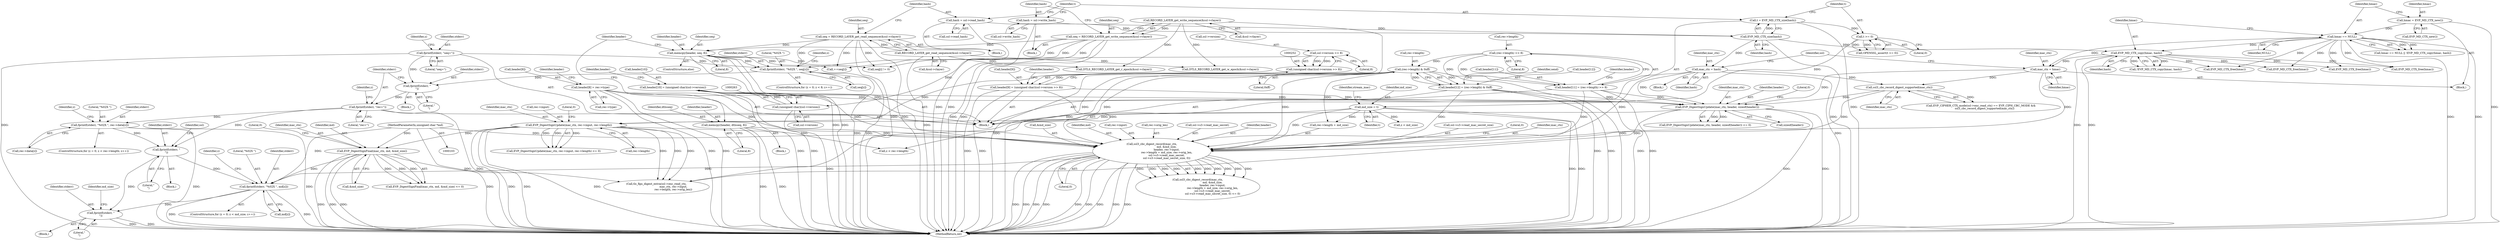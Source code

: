 digraph "0_openssl_4ad93618d26a3ea23d36ad5498ff4f59eff3a4d2_3@API" {
"1000501" [label="(Call,fprintf(stderr, \"\n\"))"];
"1000495" [label="(Call,fprintf(stderr, \"%02X \", md[z]))"];
"1000455" [label="(Call,fprintf(stderr, \"\n\"))"];
"1000431" [label="(Call,fprintf(stderr, \"rec=\"))"];
"1000428" [label="(Call,fprintf(stderr, \"\n\"))"];
"1000408" [label="(Call,fprintf(stderr, \"seq=\"))"];
"1000422" [label="(Call,fprintf(stderr, \"%02X \", seq[z]))"];
"1000236" [label="(Call,memcpy(header, seq, 8))"];
"1000138" [label="(Call,seq = RECORD_LAYER_get_write_sequence(&ssl->rlayer))"];
"1000140" [label="(Call,RECORD_LAYER_get_write_sequence(&ssl->rlayer))"];
"1000152" [label="(Call,seq = RECORD_LAYER_get_read_sequence(&ssl->rlayer))"];
"1000154" [label="(Call,RECORD_LAYER_get_read_sequence(&ssl->rlayer))"];
"1000447" [label="(Call,fprintf(stderr, \"%02X \", rec->data[z]))"];
"1000363" [label="(Call,EVP_DigestSignFinal(mac_ctx, md, &md_size))"];
"1000353" [label="(Call,EVP_DigestSignUpdate(mac_ctx, rec->input, rec->length))"];
"1000345" [label="(Call,EVP_DigestSignUpdate(mac_ctx, header, sizeof(header)))"];
"1000178" [label="(Call,mac_ctx = hash)"];
"1000166" [label="(Call,EVP_MD_CTX_size(hash))"];
"1000159" [label="(Call,hash = ssl->read_hash)"];
"1000145" [label="(Call,hash = ssl->write_hash)"];
"1000300" [label="(Call,ssl3_cbc_record_digest_supported(mac_ctx))"];
"1000198" [label="(Call,mac_ctx = hmac)"];
"1000188" [label="(Call,hmac == NULL)"];
"1000183" [label="(Call,hmac = EVP_MD_CTX_new())"];
"1000192" [label="(Call,EVP_MD_CTX_copy(hmac, hash))"];
"1000267" [label="(Call,header[11] = (rec->length) >> 8)"];
"1000271" [label="(Call,(rec->length) >> 8)"];
"1000276" [label="(Call,header[12] = (rec->length) & 0xff)"];
"1000280" [label="(Call,(rec->length) & 0xff)"];
"1000240" [label="(Call,header[8] = rec->type)"];
"1000258" [label="(Call,header[10] = (unsigned char)(ssl->version))"];
"1000262" [label="(Call,(unsigned char)(ssl->version))"];
"1000253" [label="(Call,ssl->version >> 8)"];
"1000247" [label="(Call,header[9] = (unsigned char)(ssl->version >> 8))"];
"1000251" [label="(Call,(unsigned char)(ssl->version >> 8))"];
"1000106" [label="(MethodParameterIn,unsigned char *md)"];
"1000305" [label="(Call,ssl3_cbc_digest_record(mac_ctx,\n                                   md, &md_size,\n                                   header, rec->input,\n                                   rec->length + md_size, rec->orig_len,\n                                   ssl->s3->read_mac_secret,\n                                   ssl->s3->read_mac_secret_size, 0))"];
"1000231" [label="(Call,memcpy(header, dtlsseq, 8))"];
"1000172" [label="(Call,md_size = t)"];
"1000169" [label="(Call,t >= 0)"];
"1000164" [label="(Call,t = EVP_MD_CTX_size(hash))"];
"1000108" [label="(Block,)"];
"1000249" [label="(Identifier,header)"];
"1000365" [label="(Identifier,md)"];
"1000494" [label="(Identifier,z)"];
"1000189" [label="(Identifier,hmac)"];
"1000401" [label="(Call,EVP_MD_CTX_free(hmac))"];
"1000308" [label="(Call,&md_size)"];
"1000199" [label="(Identifier,mac_ctx)"];
"1000235" [label="(ControlStructure,else)"];
"1000288" [label="(Identifier,send)"];
"1000180" [label="(Identifier,hash)"];
"1000449" [label="(Literal,\"%02X \")"];
"1000506" [label="(MethodReturn,int)"];
"1000293" [label="(Call,EVP_CIPHER_CTX_mode(ssl->enc_read_ctx) == EVP_CIPH_CBC_MODE &&\n         ssl3_cbc_record_digest_supported(mac_ctx))"];
"1000362" [label="(Call,EVP_DigestSignFinal(mac_ctx, md, &md_size) <= 0)"];
"1000363" [label="(Call,EVP_DigestSignFinal(mac_ctx, md, &md_size))"];
"1000191" [label="(Call,!EVP_MD_CTX_copy(hmac, hash))"];
"1000304" [label="(Call,ssl3_cbc_digest_record(mac_ctx,\n                                   md, &md_size,\n                                   header, rec->input,\n                                   rec->length + md_size, rec->orig_len,\n                                   ssl->s3->read_mac_secret,\n                                   ssl->s3->read_mac_secret_size, 0) <= 0)"];
"1000254" [label="(Call,ssl->version)"];
"1000495" [label="(Call,fprintf(stderr, \"%02X \", md[z]))"];
"1000137" [label="(Block,)"];
"1000176" [label="(Identifier,stream_mac)"];
"1000187" [label="(Call,hmac == NULL || !EVP_MD_CTX_copy(hmac, hash))"];
"1000345" [label="(Call,EVP_DigestSignUpdate(mac_ctx, header, sizeof(header)))"];
"1000505" [label="(Identifier,md_size)"];
"1000352" [label="(Call,EVP_DigestSignUpdate(mac_ctx, rec->input, rec->length) <= 0)"];
"1000161" [label="(Call,ssl->read_hash)"];
"1000415" [label="(Identifier,z)"];
"1000218" [label="(Call,DTLS_RECORD_LAYER_get_r_epoch(&ssl->rlayer))"];
"1000271" [label="(Call,(rec->length) >> 8)"];
"1000139" [label="(Identifier,seq)"];
"1000154" [label="(Call,RECORD_LAYER_get_read_sequence(&ssl->rlayer))"];
"1000436" [label="(ControlStructure,for (z = 0; z < rec->length; z++))"];
"1000314" [label="(Call,rec->length + md_size)"];
"1000153" [label="(Identifier,seq)"];
"1000188" [label="(Call,hmac == NULL)"];
"1000433" [label="(Literal,\"rec=\")"];
"1000361" [label="(Literal,0)"];
"1000307" [label="(Identifier,md)"];
"1000277" [label="(Call,header[12])"];
"1000502" [label="(Identifier,stderr)"];
"1000455" [label="(Call,fprintf(stderr, \"\n\"))"];
"1000204" [label="(Block,)"];
"1000182" [label="(Block,)"];
"1000461" [label="(Identifier,ssl)"];
"1000179" [label="(Identifier,mac_ctx)"];
"1000421" [label="(Identifier,z)"];
"1000232" [label="(Identifier,header)"];
"1000478" [label="(Call,seq[i] != 0)"];
"1000498" [label="(Call,md[z])"];
"1000275" [label="(Literal,8)"];
"1000354" [label="(Identifier,mac_ctx)"];
"1000174" [label="(Identifier,t)"];
"1000413" [label="(ControlStructure,for (z = 0; z < 8; z++))"];
"1000236" [label="(Call,memcpy(header, seq, 8))"];
"1000253" [label="(Call,ssl->version >> 8)"];
"1000178" [label="(Call,mac_ctx = hash)"];
"1000311" [label="(Call,rec->input)"];
"1000319" [label="(Call,rec->orig_len)"];
"1000422" [label="(Call,fprintf(stderr, \"%02X \", seq[z]))"];
"1000173" [label="(Identifier,md_size)"];
"1000432" [label="(Identifier,stderr)"];
"1000428" [label="(Call,fprintf(stderr, \"\n\"))"];
"1000346" [label="(Identifier,mac_ctx)"];
"1000147" [label="(Call,ssl->write_hash)"];
"1000322" [label="(Call,ssl->s3->read_mac_secret)"];
"1000434" [label="(Block,)"];
"1000370" [label="(Call,EVP_MD_CTX_free(hmac))"];
"1000450" [label="(Call,rec->data[z])"];
"1000159" [label="(Call,hash = ssl->read_hash)"];
"1000366" [label="(Call,&md_size)"];
"1000200" [label="(Identifier,hmac)"];
"1000165" [label="(Identifier,t)"];
"1000238" [label="(Identifier,seq)"];
"1000231" [label="(Call,memcpy(header, dtlsseq, 8))"];
"1000259" [label="(Call,header[10])"];
"1000172" [label="(Call,md_size = t)"];
"1000353" [label="(Call,EVP_DigestSignUpdate(mac_ctx, rec->input, rec->length))"];
"1000344" [label="(Call,EVP_DigestSignUpdate(mac_ctx, header, sizeof(header)) <= 0)"];
"1000280" [label="(Call,(rec->length) & 0xff)"];
"1000234" [label="(Literal,8)"];
"1000169" [label="(Call,t >= 0)"];
"1000164" [label="(Call,t = EVP_MD_CTX_size(hash))"];
"1000160" [label="(Identifier,hash)"];
"1000430" [label="(Literal,\"\n\")"];
"1000386" [label="(Call,tls_fips_digest_extra(ssl->enc_read_ctx,\n                                        mac_ctx, rec->input,\n                                        rec->length, rec->orig_len))"];
"1000448" [label="(Identifier,stderr)"];
"1000438" [label="(Identifier,z)"];
"1000446" [label="(Identifier,z)"];
"1000140" [label="(Call,RECORD_LAYER_get_write_sequence(&ssl->rlayer))"];
"1000497" [label="(Literal,\"%02X \")"];
"1000268" [label="(Call,header[11])"];
"1000184" [label="(Identifier,hmac)"];
"1000368" [label="(Literal,0)"];
"1000355" [label="(Call,rec->input)"];
"1000244" [label="(Call,rec->type)"];
"1000486" [label="(ControlStructure,for (z = 0; z < md_size; z++))"];
"1000106" [label="(MethodParameterIn,unsigned char *md)"];
"1000151" [label="(Block,)"];
"1000332" [label="(Literal,0)"];
"1000237" [label="(Identifier,header)"];
"1000264" [label="(Call,ssl->version)"];
"1000425" [label="(Call,seq[z])"];
"1000166" [label="(Call,EVP_MD_CTX_size(hash))"];
"1000240" [label="(Call,header[8] = rec->type)"];
"1000141" [label="(Call,&ssl->rlayer)"];
"1000193" [label="(Identifier,hmac)"];
"1000431" [label="(Call,fprintf(stderr, \"rec=\"))"];
"1000276" [label="(Call,header[12] = (rec->length) & 0xff)"];
"1000300" [label="(Call,ssl3_cbc_record_digest_supported(mac_ctx))"];
"1000190" [label="(Identifier,NULL)"];
"1000411" [label="(Block,)"];
"1000408" [label="(Call,fprintf(stderr, \"seq=\"))"];
"1000457" [label="(Literal,\"\n\")"];
"1000257" [label="(Literal,8)"];
"1000406" [label="(Call,EVP_MD_CTX_free(hmac))"];
"1000272" [label="(Call,rec->length)"];
"1000241" [label="(Call,header[8])"];
"1000335" [label="(Call,EVP_MD_CTX_free(hmac))"];
"1000198" [label="(Call,mac_ctx = hmac)"];
"1000239" [label="(Literal,8)"];
"1000192" [label="(Call,EVP_MD_CTX_copy(hmac, hash))"];
"1000183" [label="(Call,hmac = EVP_MD_CTX_new())"];
"1000348" [label="(Call,sizeof(header))"];
"1000310" [label="(Identifier,header)"];
"1000501" [label="(Call,fprintf(stderr, \"\n\"))"];
"1000364" [label="(Identifier,mac_ctx)"];
"1000185" [label="(Call,EVP_MD_CTX_new())"];
"1000203" [label="(Identifier,ssl)"];
"1000177" [label="(Block,)"];
"1000233" [label="(Identifier,dtlsseq)"];
"1000423" [label="(Identifier,stderr)"];
"1000155" [label="(Call,&ssl->rlayer)"];
"1000171" [label="(Literal,0)"];
"1000429" [label="(Identifier,stderr)"];
"1000248" [label="(Call,header[9])"];
"1000146" [label="(Identifier,hash)"];
"1000305" [label="(Call,ssl3_cbc_digest_record(mac_ctx,\n                                   md, &md_size,\n                                   header, rec->input,\n                                   rec->length + md_size, rec->orig_len,\n                                   ssl->s3->read_mac_secret,\n                                   ssl->s3->read_mac_secret_size, 0))"];
"1000503" [label="(Literal,\"\n\")"];
"1000327" [label="(Call,ssl->s3->read_mac_secret_size)"];
"1000496" [label="(Identifier,stderr)"];
"1000456" [label="(Identifier,stderr)"];
"1000247" [label="(Call,header[9] = (unsigned char)(ssl->version >> 8))"];
"1000138" [label="(Call,seq = RECORD_LAYER_get_write_sequence(&ssl->rlayer))"];
"1000410" [label="(Literal,\"seq=\")"];
"1000267" [label="(Call,header[11] = (rec->length) >> 8)"];
"1000145" [label="(Call,hash = ssl->write_hash)"];
"1000170" [label="(Identifier,t)"];
"1000242" [label="(Identifier,header)"];
"1000347" [label="(Identifier,header)"];
"1000278" [label="(Identifier,header)"];
"1000167" [label="(Identifier,hash)"];
"1000251" [label="(Call,(unsigned char)(ssl->version >> 8))"];
"1000333" [label="(Literal,0)"];
"1000447" [label="(Call,fprintf(stderr, \"%02X \", rec->data[z]))"];
"1000194" [label="(Identifier,hash)"];
"1000213" [label="(Call,DTLS_RECORD_LAYER_get_w_epoch(&ssl->rlayer))"];
"1000440" [label="(Call,z < rec->length)"];
"1000258" [label="(Call,header[10] = (unsigned char)(ssl->version))"];
"1000284" [label="(Literal,0xff)"];
"1000424" [label="(Literal,\"%02X \")"];
"1000260" [label="(Identifier,header)"];
"1000262" [label="(Call,(unsigned char)(ssl->version))"];
"1000168" [label="(Call,OPENSSL_assert(t >= 0))"];
"1000152" [label="(Call,seq = RECORD_LAYER_get_read_sequence(&ssl->rlayer))"];
"1000301" [label="(Identifier,mac_ctx)"];
"1000281" [label="(Call,rec->length)"];
"1000306" [label="(Identifier,mac_ctx)"];
"1000269" [label="(Identifier,header)"];
"1000350" [label="(Literal,0)"];
"1000358" [label="(Call,rec->length)"];
"1000484" [label="(Block,)"];
"1000473" [label="(Call,++seq[i])"];
"1000409" [label="(Identifier,stderr)"];
"1000490" [label="(Call,z < md_size)"];
"1000501" -> "1000484"  [label="AST: "];
"1000501" -> "1000503"  [label="CFG: "];
"1000502" -> "1000501"  [label="AST: "];
"1000503" -> "1000501"  [label="AST: "];
"1000505" -> "1000501"  [label="CFG: "];
"1000501" -> "1000506"  [label="DDG: "];
"1000501" -> "1000506"  [label="DDG: "];
"1000495" -> "1000501"  [label="DDG: "];
"1000455" -> "1000501"  [label="DDG: "];
"1000495" -> "1000486"  [label="AST: "];
"1000495" -> "1000498"  [label="CFG: "];
"1000496" -> "1000495"  [label="AST: "];
"1000497" -> "1000495"  [label="AST: "];
"1000498" -> "1000495"  [label="AST: "];
"1000494" -> "1000495"  [label="CFG: "];
"1000495" -> "1000506"  [label="DDG: "];
"1000495" -> "1000506"  [label="DDG: "];
"1000455" -> "1000495"  [label="DDG: "];
"1000363" -> "1000495"  [label="DDG: "];
"1000305" -> "1000495"  [label="DDG: "];
"1000106" -> "1000495"  [label="DDG: "];
"1000455" -> "1000434"  [label="AST: "];
"1000455" -> "1000457"  [label="CFG: "];
"1000456" -> "1000455"  [label="AST: "];
"1000457" -> "1000455"  [label="AST: "];
"1000461" -> "1000455"  [label="CFG: "];
"1000431" -> "1000455"  [label="DDG: "];
"1000447" -> "1000455"  [label="DDG: "];
"1000431" -> "1000108"  [label="AST: "];
"1000431" -> "1000433"  [label="CFG: "];
"1000432" -> "1000431"  [label="AST: "];
"1000433" -> "1000431"  [label="AST: "];
"1000438" -> "1000431"  [label="CFG: "];
"1000431" -> "1000506"  [label="DDG: "];
"1000428" -> "1000431"  [label="DDG: "];
"1000431" -> "1000447"  [label="DDG: "];
"1000428" -> "1000411"  [label="AST: "];
"1000428" -> "1000430"  [label="CFG: "];
"1000429" -> "1000428"  [label="AST: "];
"1000430" -> "1000428"  [label="AST: "];
"1000432" -> "1000428"  [label="CFG: "];
"1000408" -> "1000428"  [label="DDG: "];
"1000422" -> "1000428"  [label="DDG: "];
"1000408" -> "1000108"  [label="AST: "];
"1000408" -> "1000410"  [label="CFG: "];
"1000409" -> "1000408"  [label="AST: "];
"1000410" -> "1000408"  [label="AST: "];
"1000415" -> "1000408"  [label="CFG: "];
"1000408" -> "1000506"  [label="DDG: "];
"1000408" -> "1000422"  [label="DDG: "];
"1000422" -> "1000413"  [label="AST: "];
"1000422" -> "1000425"  [label="CFG: "];
"1000423" -> "1000422"  [label="AST: "];
"1000424" -> "1000422"  [label="AST: "];
"1000425" -> "1000422"  [label="AST: "];
"1000421" -> "1000422"  [label="CFG: "];
"1000422" -> "1000506"  [label="DDG: "];
"1000422" -> "1000506"  [label="DDG: "];
"1000236" -> "1000422"  [label="DDG: "];
"1000138" -> "1000422"  [label="DDG: "];
"1000152" -> "1000422"  [label="DDG: "];
"1000236" -> "1000235"  [label="AST: "];
"1000236" -> "1000239"  [label="CFG: "];
"1000237" -> "1000236"  [label="AST: "];
"1000238" -> "1000236"  [label="AST: "];
"1000239" -> "1000236"  [label="AST: "];
"1000242" -> "1000236"  [label="CFG: "];
"1000236" -> "1000506"  [label="DDG: "];
"1000236" -> "1000506"  [label="DDG: "];
"1000138" -> "1000236"  [label="DDG: "];
"1000152" -> "1000236"  [label="DDG: "];
"1000236" -> "1000305"  [label="DDG: "];
"1000236" -> "1000473"  [label="DDG: "];
"1000236" -> "1000478"  [label="DDG: "];
"1000138" -> "1000137"  [label="AST: "];
"1000138" -> "1000140"  [label="CFG: "];
"1000139" -> "1000138"  [label="AST: "];
"1000140" -> "1000138"  [label="AST: "];
"1000146" -> "1000138"  [label="CFG: "];
"1000138" -> "1000506"  [label="DDG: "];
"1000138" -> "1000506"  [label="DDG: "];
"1000140" -> "1000138"  [label="DDG: "];
"1000138" -> "1000473"  [label="DDG: "];
"1000138" -> "1000478"  [label="DDG: "];
"1000140" -> "1000141"  [label="CFG: "];
"1000141" -> "1000140"  [label="AST: "];
"1000140" -> "1000506"  [label="DDG: "];
"1000140" -> "1000213"  [label="DDG: "];
"1000140" -> "1000218"  [label="DDG: "];
"1000152" -> "1000151"  [label="AST: "];
"1000152" -> "1000154"  [label="CFG: "];
"1000153" -> "1000152"  [label="AST: "];
"1000154" -> "1000152"  [label="AST: "];
"1000160" -> "1000152"  [label="CFG: "];
"1000152" -> "1000506"  [label="DDG: "];
"1000152" -> "1000506"  [label="DDG: "];
"1000154" -> "1000152"  [label="DDG: "];
"1000152" -> "1000473"  [label="DDG: "];
"1000152" -> "1000478"  [label="DDG: "];
"1000154" -> "1000155"  [label="CFG: "];
"1000155" -> "1000154"  [label="AST: "];
"1000154" -> "1000506"  [label="DDG: "];
"1000154" -> "1000213"  [label="DDG: "];
"1000154" -> "1000218"  [label="DDG: "];
"1000447" -> "1000436"  [label="AST: "];
"1000447" -> "1000450"  [label="CFG: "];
"1000448" -> "1000447"  [label="AST: "];
"1000449" -> "1000447"  [label="AST: "];
"1000450" -> "1000447"  [label="AST: "];
"1000446" -> "1000447"  [label="CFG: "];
"1000447" -> "1000506"  [label="DDG: "];
"1000447" -> "1000506"  [label="DDG: "];
"1000363" -> "1000362"  [label="AST: "];
"1000363" -> "1000366"  [label="CFG: "];
"1000364" -> "1000363"  [label="AST: "];
"1000365" -> "1000363"  [label="AST: "];
"1000366" -> "1000363"  [label="AST: "];
"1000368" -> "1000363"  [label="CFG: "];
"1000363" -> "1000506"  [label="DDG: "];
"1000363" -> "1000506"  [label="DDG: "];
"1000363" -> "1000506"  [label="DDG: "];
"1000363" -> "1000362"  [label="DDG: "];
"1000363" -> "1000362"  [label="DDG: "];
"1000363" -> "1000362"  [label="DDG: "];
"1000353" -> "1000363"  [label="DDG: "];
"1000106" -> "1000363"  [label="DDG: "];
"1000363" -> "1000386"  [label="DDG: "];
"1000353" -> "1000352"  [label="AST: "];
"1000353" -> "1000358"  [label="CFG: "];
"1000354" -> "1000353"  [label="AST: "];
"1000355" -> "1000353"  [label="AST: "];
"1000358" -> "1000353"  [label="AST: "];
"1000361" -> "1000353"  [label="CFG: "];
"1000353" -> "1000506"  [label="DDG: "];
"1000353" -> "1000506"  [label="DDG: "];
"1000353" -> "1000506"  [label="DDG: "];
"1000353" -> "1000352"  [label="DDG: "];
"1000353" -> "1000352"  [label="DDG: "];
"1000353" -> "1000352"  [label="DDG: "];
"1000345" -> "1000353"  [label="DDG: "];
"1000280" -> "1000353"  [label="DDG: "];
"1000353" -> "1000386"  [label="DDG: "];
"1000353" -> "1000386"  [label="DDG: "];
"1000353" -> "1000386"  [label="DDG: "];
"1000353" -> "1000440"  [label="DDG: "];
"1000345" -> "1000344"  [label="AST: "];
"1000345" -> "1000348"  [label="CFG: "];
"1000346" -> "1000345"  [label="AST: "];
"1000347" -> "1000345"  [label="AST: "];
"1000348" -> "1000345"  [label="AST: "];
"1000350" -> "1000345"  [label="CFG: "];
"1000345" -> "1000506"  [label="DDG: "];
"1000345" -> "1000506"  [label="DDG: "];
"1000345" -> "1000344"  [label="DDG: "];
"1000345" -> "1000344"  [label="DDG: "];
"1000178" -> "1000345"  [label="DDG: "];
"1000300" -> "1000345"  [label="DDG: "];
"1000198" -> "1000345"  [label="DDG: "];
"1000267" -> "1000345"  [label="DDG: "];
"1000276" -> "1000345"  [label="DDG: "];
"1000240" -> "1000345"  [label="DDG: "];
"1000258" -> "1000345"  [label="DDG: "];
"1000247" -> "1000345"  [label="DDG: "];
"1000345" -> "1000386"  [label="DDG: "];
"1000178" -> "1000177"  [label="AST: "];
"1000178" -> "1000180"  [label="CFG: "];
"1000179" -> "1000178"  [label="AST: "];
"1000180" -> "1000178"  [label="AST: "];
"1000203" -> "1000178"  [label="CFG: "];
"1000178" -> "1000506"  [label="DDG: "];
"1000166" -> "1000178"  [label="DDG: "];
"1000178" -> "1000300"  [label="DDG: "];
"1000178" -> "1000305"  [label="DDG: "];
"1000166" -> "1000164"  [label="AST: "];
"1000166" -> "1000167"  [label="CFG: "];
"1000167" -> "1000166"  [label="AST: "];
"1000164" -> "1000166"  [label="CFG: "];
"1000166" -> "1000506"  [label="DDG: "];
"1000166" -> "1000164"  [label="DDG: "];
"1000159" -> "1000166"  [label="DDG: "];
"1000145" -> "1000166"  [label="DDG: "];
"1000166" -> "1000192"  [label="DDG: "];
"1000159" -> "1000151"  [label="AST: "];
"1000159" -> "1000161"  [label="CFG: "];
"1000160" -> "1000159"  [label="AST: "];
"1000161" -> "1000159"  [label="AST: "];
"1000165" -> "1000159"  [label="CFG: "];
"1000159" -> "1000506"  [label="DDG: "];
"1000145" -> "1000137"  [label="AST: "];
"1000145" -> "1000147"  [label="CFG: "];
"1000146" -> "1000145"  [label="AST: "];
"1000147" -> "1000145"  [label="AST: "];
"1000165" -> "1000145"  [label="CFG: "];
"1000145" -> "1000506"  [label="DDG: "];
"1000300" -> "1000293"  [label="AST: "];
"1000300" -> "1000301"  [label="CFG: "];
"1000301" -> "1000300"  [label="AST: "];
"1000293" -> "1000300"  [label="CFG: "];
"1000300" -> "1000293"  [label="DDG: "];
"1000198" -> "1000300"  [label="DDG: "];
"1000300" -> "1000305"  [label="DDG: "];
"1000198" -> "1000182"  [label="AST: "];
"1000198" -> "1000200"  [label="CFG: "];
"1000199" -> "1000198"  [label="AST: "];
"1000200" -> "1000198"  [label="AST: "];
"1000203" -> "1000198"  [label="CFG: "];
"1000188" -> "1000198"  [label="DDG: "];
"1000192" -> "1000198"  [label="DDG: "];
"1000198" -> "1000305"  [label="DDG: "];
"1000188" -> "1000187"  [label="AST: "];
"1000188" -> "1000190"  [label="CFG: "];
"1000189" -> "1000188"  [label="AST: "];
"1000190" -> "1000188"  [label="AST: "];
"1000193" -> "1000188"  [label="CFG: "];
"1000187" -> "1000188"  [label="CFG: "];
"1000188" -> "1000506"  [label="DDG: "];
"1000188" -> "1000506"  [label="DDG: "];
"1000188" -> "1000187"  [label="DDG: "];
"1000188" -> "1000187"  [label="DDG: "];
"1000183" -> "1000188"  [label="DDG: "];
"1000188" -> "1000192"  [label="DDG: "];
"1000188" -> "1000335"  [label="DDG: "];
"1000188" -> "1000370"  [label="DDG: "];
"1000188" -> "1000401"  [label="DDG: "];
"1000188" -> "1000406"  [label="DDG: "];
"1000183" -> "1000182"  [label="AST: "];
"1000183" -> "1000185"  [label="CFG: "];
"1000184" -> "1000183"  [label="AST: "];
"1000185" -> "1000183"  [label="AST: "];
"1000189" -> "1000183"  [label="CFG: "];
"1000183" -> "1000506"  [label="DDG: "];
"1000192" -> "1000191"  [label="AST: "];
"1000192" -> "1000194"  [label="CFG: "];
"1000193" -> "1000192"  [label="AST: "];
"1000194" -> "1000192"  [label="AST: "];
"1000191" -> "1000192"  [label="CFG: "];
"1000192" -> "1000506"  [label="DDG: "];
"1000192" -> "1000506"  [label="DDG: "];
"1000192" -> "1000191"  [label="DDG: "];
"1000192" -> "1000191"  [label="DDG: "];
"1000192" -> "1000335"  [label="DDG: "];
"1000192" -> "1000370"  [label="DDG: "];
"1000192" -> "1000401"  [label="DDG: "];
"1000192" -> "1000406"  [label="DDG: "];
"1000267" -> "1000108"  [label="AST: "];
"1000267" -> "1000271"  [label="CFG: "];
"1000268" -> "1000267"  [label="AST: "];
"1000271" -> "1000267"  [label="AST: "];
"1000278" -> "1000267"  [label="CFG: "];
"1000267" -> "1000506"  [label="DDG: "];
"1000267" -> "1000506"  [label="DDG: "];
"1000271" -> "1000267"  [label="DDG: "];
"1000271" -> "1000267"  [label="DDG: "];
"1000267" -> "1000305"  [label="DDG: "];
"1000271" -> "1000275"  [label="CFG: "];
"1000272" -> "1000271"  [label="AST: "];
"1000275" -> "1000271"  [label="AST: "];
"1000271" -> "1000280"  [label="DDG: "];
"1000276" -> "1000108"  [label="AST: "];
"1000276" -> "1000280"  [label="CFG: "];
"1000277" -> "1000276"  [label="AST: "];
"1000280" -> "1000276"  [label="AST: "];
"1000288" -> "1000276"  [label="CFG: "];
"1000276" -> "1000506"  [label="DDG: "];
"1000276" -> "1000506"  [label="DDG: "];
"1000280" -> "1000276"  [label="DDG: "];
"1000280" -> "1000276"  [label="DDG: "];
"1000276" -> "1000305"  [label="DDG: "];
"1000280" -> "1000284"  [label="CFG: "];
"1000281" -> "1000280"  [label="AST: "];
"1000284" -> "1000280"  [label="AST: "];
"1000280" -> "1000506"  [label="DDG: "];
"1000280" -> "1000305"  [label="DDG: "];
"1000280" -> "1000314"  [label="DDG: "];
"1000280" -> "1000386"  [label="DDG: "];
"1000280" -> "1000440"  [label="DDG: "];
"1000240" -> "1000108"  [label="AST: "];
"1000240" -> "1000244"  [label="CFG: "];
"1000241" -> "1000240"  [label="AST: "];
"1000244" -> "1000240"  [label="AST: "];
"1000249" -> "1000240"  [label="CFG: "];
"1000240" -> "1000506"  [label="DDG: "];
"1000240" -> "1000506"  [label="DDG: "];
"1000240" -> "1000305"  [label="DDG: "];
"1000258" -> "1000108"  [label="AST: "];
"1000258" -> "1000262"  [label="CFG: "];
"1000259" -> "1000258"  [label="AST: "];
"1000262" -> "1000258"  [label="AST: "];
"1000269" -> "1000258"  [label="CFG: "];
"1000258" -> "1000506"  [label="DDG: "];
"1000258" -> "1000506"  [label="DDG: "];
"1000262" -> "1000258"  [label="DDG: "];
"1000258" -> "1000305"  [label="DDG: "];
"1000262" -> "1000264"  [label="CFG: "];
"1000263" -> "1000262"  [label="AST: "];
"1000264" -> "1000262"  [label="AST: "];
"1000262" -> "1000506"  [label="DDG: "];
"1000253" -> "1000262"  [label="DDG: "];
"1000253" -> "1000251"  [label="AST: "];
"1000253" -> "1000257"  [label="CFG: "];
"1000254" -> "1000253"  [label="AST: "];
"1000257" -> "1000253"  [label="AST: "];
"1000251" -> "1000253"  [label="CFG: "];
"1000253" -> "1000251"  [label="DDG: "];
"1000253" -> "1000251"  [label="DDG: "];
"1000247" -> "1000108"  [label="AST: "];
"1000247" -> "1000251"  [label="CFG: "];
"1000248" -> "1000247"  [label="AST: "];
"1000251" -> "1000247"  [label="AST: "];
"1000260" -> "1000247"  [label="CFG: "];
"1000247" -> "1000506"  [label="DDG: "];
"1000247" -> "1000506"  [label="DDG: "];
"1000251" -> "1000247"  [label="DDG: "];
"1000247" -> "1000305"  [label="DDG: "];
"1000252" -> "1000251"  [label="AST: "];
"1000251" -> "1000506"  [label="DDG: "];
"1000106" -> "1000103"  [label="AST: "];
"1000106" -> "1000506"  [label="DDG: "];
"1000106" -> "1000305"  [label="DDG: "];
"1000305" -> "1000304"  [label="AST: "];
"1000305" -> "1000332"  [label="CFG: "];
"1000306" -> "1000305"  [label="AST: "];
"1000307" -> "1000305"  [label="AST: "];
"1000308" -> "1000305"  [label="AST: "];
"1000310" -> "1000305"  [label="AST: "];
"1000311" -> "1000305"  [label="AST: "];
"1000314" -> "1000305"  [label="AST: "];
"1000319" -> "1000305"  [label="AST: "];
"1000322" -> "1000305"  [label="AST: "];
"1000327" -> "1000305"  [label="AST: "];
"1000332" -> "1000305"  [label="AST: "];
"1000333" -> "1000305"  [label="CFG: "];
"1000305" -> "1000506"  [label="DDG: "];
"1000305" -> "1000506"  [label="DDG: "];
"1000305" -> "1000506"  [label="DDG: "];
"1000305" -> "1000506"  [label="DDG: "];
"1000305" -> "1000506"  [label="DDG: "];
"1000305" -> "1000506"  [label="DDG: "];
"1000305" -> "1000506"  [label="DDG: "];
"1000305" -> "1000506"  [label="DDG: "];
"1000305" -> "1000506"  [label="DDG: "];
"1000305" -> "1000304"  [label="DDG: "];
"1000305" -> "1000304"  [label="DDG: "];
"1000305" -> "1000304"  [label="DDG: "];
"1000305" -> "1000304"  [label="DDG: "];
"1000305" -> "1000304"  [label="DDG: "];
"1000305" -> "1000304"  [label="DDG: "];
"1000305" -> "1000304"  [label="DDG: "];
"1000305" -> "1000304"  [label="DDG: "];
"1000305" -> "1000304"  [label="DDG: "];
"1000305" -> "1000304"  [label="DDG: "];
"1000231" -> "1000305"  [label="DDG: "];
"1000172" -> "1000305"  [label="DDG: "];
"1000231" -> "1000204"  [label="AST: "];
"1000231" -> "1000234"  [label="CFG: "];
"1000232" -> "1000231"  [label="AST: "];
"1000233" -> "1000231"  [label="AST: "];
"1000234" -> "1000231"  [label="AST: "];
"1000242" -> "1000231"  [label="CFG: "];
"1000231" -> "1000506"  [label="DDG: "];
"1000231" -> "1000506"  [label="DDG: "];
"1000172" -> "1000108"  [label="AST: "];
"1000172" -> "1000174"  [label="CFG: "];
"1000173" -> "1000172"  [label="AST: "];
"1000174" -> "1000172"  [label="AST: "];
"1000176" -> "1000172"  [label="CFG: "];
"1000172" -> "1000506"  [label="DDG: "];
"1000172" -> "1000506"  [label="DDG: "];
"1000169" -> "1000172"  [label="DDG: "];
"1000172" -> "1000314"  [label="DDG: "];
"1000172" -> "1000490"  [label="DDG: "];
"1000169" -> "1000168"  [label="AST: "];
"1000169" -> "1000171"  [label="CFG: "];
"1000170" -> "1000169"  [label="AST: "];
"1000171" -> "1000169"  [label="AST: "];
"1000168" -> "1000169"  [label="CFG: "];
"1000169" -> "1000168"  [label="DDG: "];
"1000169" -> "1000168"  [label="DDG: "];
"1000164" -> "1000169"  [label="DDG: "];
"1000164" -> "1000108"  [label="AST: "];
"1000165" -> "1000164"  [label="AST: "];
"1000170" -> "1000164"  [label="CFG: "];
"1000164" -> "1000506"  [label="DDG: "];
}
